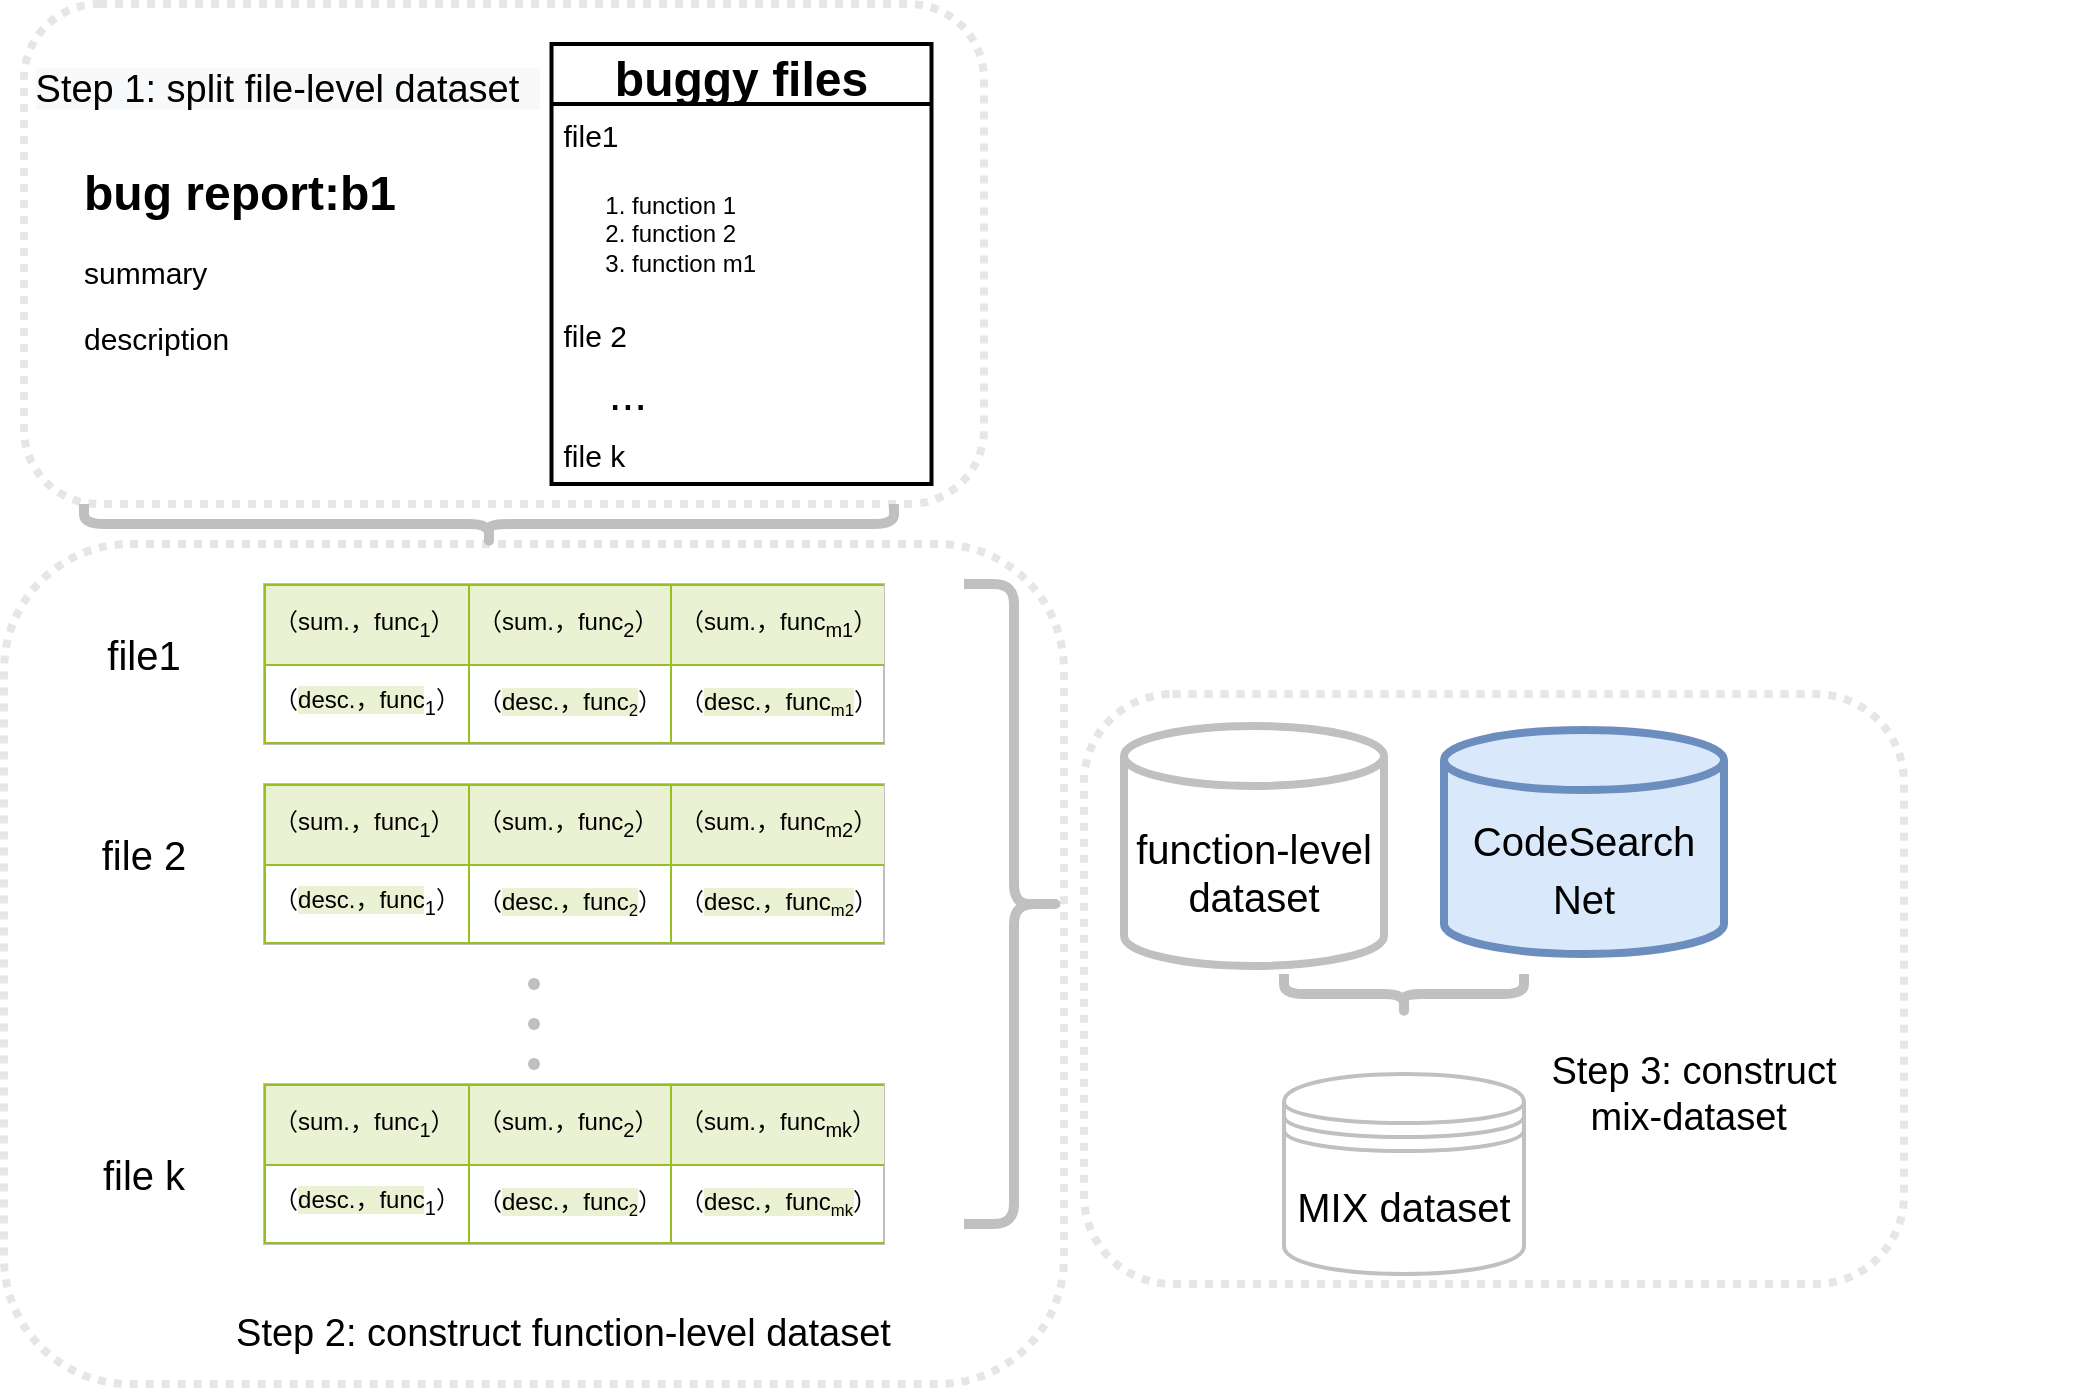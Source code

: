 <mxfile version="17.4.5" type="github">
  <diagram id="3iJP1sfMxHygBfhyYkdt" name="Page-1">
    <mxGraphModel dx="1018" dy="659" grid="1" gridSize="10" guides="1" tooltips="1" connect="1" arrows="1" fold="1" page="1" pageScale="1" pageWidth="827" pageHeight="1169" math="0" shadow="0">
      <root>
        <mxCell id="0" />
        <mxCell id="1" parent="0" />
        <mxCell id="OIvUyBo3cGYjElYjQeIf-8" value="" style="rounded=1;whiteSpace=wrap;html=1;fontSize=19;strokeWidth=4;dashed=1;dashPattern=1 1;strokeColor=#E6E6E6;" parent="1" vertex="1">
          <mxGeometry x="620" y="495" width="410" height="295" as="geometry" />
        </mxCell>
        <mxCell id="OIvUyBo3cGYjElYjQeIf-7" value="" style="rounded=1;whiteSpace=wrap;html=1;fontSize=19;strokeWidth=4;dashed=1;dashPattern=1 1;strokeColor=#E6E6E6;" parent="1" vertex="1">
          <mxGeometry x="80" y="420" width="530" height="420" as="geometry" />
        </mxCell>
        <mxCell id="OIvUyBo3cGYjElYjQeIf-5" value="" style="rounded=1;whiteSpace=wrap;html=1;fontSize=19;strokeWidth=4;dashed=1;dashPattern=1 1;strokeColor=#E6E6E6;" parent="1" vertex="1">
          <mxGeometry x="90" y="150" width="480" height="250" as="geometry" />
        </mxCell>
        <mxCell id="fC_Yfo43gk2nKa_LuNKN-1" value="&lt;h1&gt;bug report:b1&lt;/h1&gt;&lt;p style=&quot;font-size: 15px&quot;&gt;&lt;font style=&quot;font-size: 15px&quot;&gt;summary&lt;/font&gt;&lt;/p&gt;&lt;p style=&quot;font-size: 15px&quot;&gt;&lt;font style=&quot;font-size: 15px&quot;&gt;description&lt;/font&gt;&lt;/p&gt;" style="text;html=1;strokeColor=none;fillColor=none;spacing=5;spacingTop=-20;whiteSpace=wrap;overflow=hidden;rounded=0;" parent="1" vertex="1">
          <mxGeometry x="115" y="225" width="170" height="120" as="geometry" />
        </mxCell>
        <mxCell id="fC_Yfo43gk2nKa_LuNKN-2" value="buggy files" style="swimlane;fontStyle=1;childLayout=stackLayout;horizontal=1;startSize=30;horizontalStack=0;resizeParent=1;resizeParentMax=0;resizeLast=0;collapsible=1;marginBottom=0;fontSize=24;strokeWidth=2;" parent="1" vertex="1">
          <mxGeometry x="353.75" y="170" width="190" height="220" as="geometry" />
        </mxCell>
        <mxCell id="fC_Yfo43gk2nKa_LuNKN-3" value="file1" style="text;strokeColor=none;fillColor=none;align=left;verticalAlign=middle;spacingLeft=4;spacingRight=4;overflow=hidden;points=[[0,0.5],[1,0.5]];portConstraint=eastwest;rotatable=0;fontSize=15;" parent="fC_Yfo43gk2nKa_LuNKN-2" vertex="1">
          <mxGeometry y="30" width="190" height="30" as="geometry" />
        </mxCell>
        <mxCell id="fC_Yfo43gk2nKa_LuNKN-33" value="&lt;ol&gt;&lt;li&gt;function 1&lt;/li&gt;&lt;li&gt;&lt;span&gt;function 2&lt;/span&gt;&lt;br&gt;&lt;/li&gt;&lt;li&gt;&lt;span&gt;function m1&lt;/span&gt;&lt;br&gt;&lt;/li&gt;&lt;/ol&gt;" style="text;strokeColor=none;fillColor=none;html=1;whiteSpace=wrap;verticalAlign=middle;overflow=hidden;rounded=0;fontFamily=Helvetica;fontSize=12;fontColor=default;spacing=0;" parent="fC_Yfo43gk2nKa_LuNKN-2" vertex="1">
          <mxGeometry y="60" width="190" height="70" as="geometry" />
        </mxCell>
        <mxCell id="fC_Yfo43gk2nKa_LuNKN-4" value="file 2" style="text;strokeColor=none;fillColor=none;align=left;verticalAlign=middle;spacingLeft=4;spacingRight=4;overflow=hidden;points=[[0,0.5],[1,0.5]];portConstraint=eastwest;rotatable=0;fontSize=15;" parent="fC_Yfo43gk2nKa_LuNKN-2" vertex="1">
          <mxGeometry y="130" width="190" height="30" as="geometry" />
        </mxCell>
        <mxCell id="NLRoEtg7jLxnmpzM5d12-2" value="&amp;nbsp; &amp;nbsp; &amp;nbsp; &lt;font style=&quot;font-size: 23px&quot;&gt;&amp;nbsp;...&lt;/font&gt;" style="text;html=1;strokeColor=none;fillColor=none;align=left;verticalAlign=middle;whiteSpace=wrap;rounded=0;fontColor=#000000;" vertex="1" parent="fC_Yfo43gk2nKa_LuNKN-2">
          <mxGeometry y="160" width="190" height="30" as="geometry" />
        </mxCell>
        <mxCell id="fC_Yfo43gk2nKa_LuNKN-5" value="file k" style="text;strokeColor=none;fillColor=none;align=left;verticalAlign=middle;spacingLeft=4;spacingRight=4;overflow=hidden;points=[[0,0.5],[1,0.5]];portConstraint=eastwest;rotatable=0;fontSize=15;" parent="fC_Yfo43gk2nKa_LuNKN-2" vertex="1">
          <mxGeometry y="190" width="190" height="30" as="geometry" />
        </mxCell>
        <mxCell id="fC_Yfo43gk2nKa_LuNKN-11" value="&lt;table border=&quot;1&quot; width=&quot;100%&quot; cellpadding=&quot;4&quot; style=&quot;width: 100% ; height: 100% ; border-collapse: collapse&quot;&gt;&lt;tbody&gt;&lt;tr style=&quot;background-color: #eaf2d3 ; border: 1px solid #98bf21&quot;&gt;&lt;td&gt;（sum.，func&lt;sub&gt;1&lt;/sub&gt;）&lt;/td&gt;&lt;td&gt;（sum.，func&lt;sub&gt;2&lt;/sub&gt;）&lt;br&gt;&lt;/td&gt;&lt;td&gt;（sum.，func&lt;sub&gt;m1&lt;/sub&gt;）&lt;br&gt;&lt;/td&gt;&lt;/tr&gt;&lt;tr style=&quot;border: 1px solid #98bf21&quot;&gt;&lt;td&gt;（&lt;span style=&quot;background-color: rgb(234 , 242 , 211)&quot;&gt;desc.，func&lt;/span&gt;&lt;sub&gt;1&lt;/sub&gt;）&lt;/td&gt;&lt;td&gt;（&lt;span style=&quot;background-color: rgb(234 , 242 , 211)&quot;&gt;desc.，func&lt;span style=&quot;font-size: 10px&quot;&gt;&lt;sub&gt;2&lt;/sub&gt;&lt;/span&gt;&lt;/span&gt;）&lt;br&gt;&lt;/td&gt;&lt;td&gt;（&lt;span style=&quot;background-color: rgb(234 , 242 , 211)&quot;&gt;desc.，func&lt;span style=&quot;font-size: 10px&quot;&gt;&lt;sub&gt;m1&lt;/sub&gt;&lt;/span&gt;&lt;/span&gt;）&lt;br&gt;&lt;/td&gt;&lt;/tr&gt;&lt;/tbody&gt;&lt;/table&gt;" style="text;html=1;strokeColor=#c0c0c0;fillColor=#ffffff;overflow=fill;rounded=0;flipV=0;flipH=1;" parent="1" vertex="1">
          <mxGeometry x="210" y="440" width="310" height="80" as="geometry" />
        </mxCell>
        <mxCell id="fC_Yfo43gk2nKa_LuNKN-17" value="" style="shape=curlyBracket;whiteSpace=wrap;html=1;rounded=1;fontFamily=Helvetica;fontSize=12;fontColor=default;strokeColor=#c0c0c0;fillColor=#ffffff;gradientColor=none;rotation=-90;strokeWidth=5;" parent="1" vertex="1">
          <mxGeometry x="312.5" y="207.5" width="20" height="405" as="geometry" />
        </mxCell>
        <mxCell id="fC_Yfo43gk2nKa_LuNKN-18" value="&lt;font style=&quot;font-size: 20px&quot;&gt;file1&lt;/font&gt;" style="text;html=1;strokeColor=none;fillColor=none;align=center;verticalAlign=middle;whiteSpace=wrap;rounded=0;fontFamily=Helvetica;fontSize=12;fontColor=default;" parent="1" vertex="1">
          <mxGeometry x="120" y="460" width="60" height="30" as="geometry" />
        </mxCell>
        <mxCell id="fC_Yfo43gk2nKa_LuNKN-20" value="&lt;font style=&quot;font-size: 20px&quot;&gt;file 2&lt;/font&gt;" style="text;html=1;strokeColor=none;fillColor=none;align=center;verticalAlign=middle;whiteSpace=wrap;rounded=0;fontFamily=Helvetica;fontSize=12;fontColor=default;" parent="1" vertex="1">
          <mxGeometry x="120" y="560" width="60" height="30" as="geometry" />
        </mxCell>
        <mxCell id="fC_Yfo43gk2nKa_LuNKN-22" value="" style="shape=waypoint;sketch=0;fillStyle=solid;size=6;pointerEvents=1;points=[];fillColor=none;resizable=0;rotatable=0;perimeter=centerPerimeter;snapToPoint=1;rounded=0;fontFamily=Helvetica;fontSize=12;fontColor=default;strokeColor=#c0c0c0;html=1;" parent="1" vertex="1">
          <mxGeometry x="325" y="640" width="40" height="40" as="geometry" />
        </mxCell>
        <mxCell id="fC_Yfo43gk2nKa_LuNKN-23" value="" style="shape=waypoint;sketch=0;fillStyle=solid;size=6;pointerEvents=1;points=[];fillColor=none;resizable=0;rotatable=0;perimeter=centerPerimeter;snapToPoint=1;rounded=0;fontFamily=Helvetica;fontSize=12;fontColor=default;strokeColor=#c0c0c0;html=1;" parent="1" vertex="1">
          <mxGeometry x="325" y="660" width="40" height="40" as="geometry" />
        </mxCell>
        <mxCell id="fC_Yfo43gk2nKa_LuNKN-24" value="" style="shape=waypoint;sketch=0;fillStyle=solid;size=6;pointerEvents=1;points=[];fillColor=none;resizable=0;rotatable=0;perimeter=centerPerimeter;snapToPoint=1;rounded=0;fontFamily=Helvetica;fontSize=12;fontColor=default;strokeColor=#c0c0c0;html=1;" parent="1" vertex="1">
          <mxGeometry x="325" y="620" width="40" height="40" as="geometry" />
        </mxCell>
        <mxCell id="fC_Yfo43gk2nKa_LuNKN-25" value="" style="shape=curlyBracket;whiteSpace=wrap;html=1;rounded=1;fontFamily=Helvetica;fontSize=12;fontColor=default;strokeColor=#c0c0c0;fillColor=#ffffff;gradientColor=none;rotation=-180;strokeWidth=5;" parent="1" vertex="1">
          <mxGeometry x="560" y="440" width="50" height="320" as="geometry" />
        </mxCell>
        <mxCell id="fC_Yfo43gk2nKa_LuNKN-27" value="&lt;font style=&quot;font-size: 20px&quot;&gt;file k&lt;/font&gt;" style="text;html=1;strokeColor=none;fillColor=none;align=center;verticalAlign=middle;whiteSpace=wrap;rounded=0;fontFamily=Helvetica;fontSize=12;fontColor=default;" parent="1" vertex="1">
          <mxGeometry x="120" y="720" width="60" height="30" as="geometry" />
        </mxCell>
        <mxCell id="fC_Yfo43gk2nKa_LuNKN-28" value="&lt;font style=&quot;font-size: 20px&quot;&gt;function-level dataset&lt;/font&gt;" style="shape=cylinder3;whiteSpace=wrap;html=1;boundedLbl=1;backgroundOutline=1;size=15;rounded=0;fontFamily=Helvetica;fontSize=12;fontColor=default;strokeColor=#c0c0c0;strokeWidth=4;fillColor=#ffffff;gradientColor=none;" parent="1" vertex="1">
          <mxGeometry x="640" y="511" width="130" height="120" as="geometry" />
        </mxCell>
        <mxCell id="fC_Yfo43gk2nKa_LuNKN-34" value="&lt;font style=&quot;font-size: 20px&quot;&gt;CodeSearch&lt;br&gt;Net&lt;/font&gt;" style="shape=cylinder3;whiteSpace=wrap;html=1;boundedLbl=1;backgroundOutline=1;size=15;rounded=0;fontFamily=Helvetica;fontSize=24;strokeColor=#6c8ebf;strokeWidth=4;fillColor=#dae8fc;" parent="1" vertex="1">
          <mxGeometry x="800" y="513" width="140" height="112" as="geometry" />
        </mxCell>
        <mxCell id="fC_Yfo43gk2nKa_LuNKN-35" value="" style="shape=curlyBracket;whiteSpace=wrap;html=1;rounded=1;fontFamily=Helvetica;fontSize=13;fontColor=default;strokeColor=#c0c0c0;strokeWidth=5;fillColor=#ffffff;gradientColor=none;rotation=-90;" parent="1" vertex="1">
          <mxGeometry x="770" y="585" width="20" height="120" as="geometry" />
        </mxCell>
        <mxCell id="fC_Yfo43gk2nKa_LuNKN-36" value="&lt;font style=&quot;font-size: 20px&quot;&gt;MIX dataset&lt;/font&gt;" style="shape=datastore;whiteSpace=wrap;html=1;rounded=0;fontFamily=Helvetica;fontSize=13;fontColor=default;strokeColor=#c0c0c0;strokeWidth=2;fillColor=#ffffff;gradientColor=none;" parent="1" vertex="1">
          <mxGeometry x="720" y="685" width="120" height="100" as="geometry" />
        </mxCell>
        <mxCell id="OIvUyBo3cGYjElYjQeIf-1" value="&lt;table border=&quot;1&quot; width=&quot;100%&quot; cellpadding=&quot;4&quot; style=&quot;width: 100% ; height: 100% ; border-collapse: collapse&quot;&gt;&lt;tbody&gt;&lt;tr style=&quot;background-color: #eaf2d3 ; border: 1px solid #98bf21&quot;&gt;&lt;td&gt;（sum.，func&lt;sub&gt;1&lt;/sub&gt;）&lt;/td&gt;&lt;td&gt;（sum.，func&lt;sub&gt;2&lt;/sub&gt;）&lt;br&gt;&lt;/td&gt;&lt;td&gt;（sum.，func&lt;sub&gt;m2&lt;/sub&gt;）&lt;br&gt;&lt;/td&gt;&lt;/tr&gt;&lt;tr style=&quot;border: 1px solid #98bf21&quot;&gt;&lt;td&gt;（&lt;span style=&quot;background-color: rgb(234 , 242 , 211)&quot;&gt;desc.，func&lt;/span&gt;&lt;sub&gt;1&lt;/sub&gt;）&lt;/td&gt;&lt;td&gt;（&lt;span style=&quot;background-color: rgb(234 , 242 , 211)&quot;&gt;desc.，func&lt;span style=&quot;font-size: 10px&quot;&gt;&lt;sub&gt;2&lt;/sub&gt;&lt;/span&gt;&lt;/span&gt;）&lt;br&gt;&lt;/td&gt;&lt;td&gt;（&lt;span style=&quot;background-color: rgb(234 , 242 , 211)&quot;&gt;desc.，func&lt;span style=&quot;font-size: 10px&quot;&gt;&lt;sub&gt;m2&lt;/sub&gt;&lt;/span&gt;&lt;/span&gt;）&lt;br&gt;&lt;/td&gt;&lt;/tr&gt;&lt;/tbody&gt;&lt;/table&gt;" style="text;html=1;strokeColor=#c0c0c0;fillColor=#ffffff;overflow=fill;rounded=0;flipV=0;flipH=1;" parent="1" vertex="1">
          <mxGeometry x="210" y="540" width="310" height="80" as="geometry" />
        </mxCell>
        <mxCell id="OIvUyBo3cGYjElYjQeIf-2" value="&lt;table border=&quot;1&quot; width=&quot;100%&quot; cellpadding=&quot;4&quot; style=&quot;width: 100% ; height: 100% ; border-collapse: collapse&quot;&gt;&lt;tbody&gt;&lt;tr style=&quot;background-color: #eaf2d3 ; border: 1px solid #98bf21&quot;&gt;&lt;td&gt;（sum.，func&lt;sub&gt;1&lt;/sub&gt;）&lt;/td&gt;&lt;td&gt;（sum.，func&lt;sub&gt;2&lt;/sub&gt;）&lt;br&gt;&lt;/td&gt;&lt;td&gt;（sum.，func&lt;sub&gt;mk&lt;/sub&gt;）&lt;br&gt;&lt;/td&gt;&lt;/tr&gt;&lt;tr style=&quot;border: 1px solid #98bf21&quot;&gt;&lt;td&gt;（&lt;span style=&quot;background-color: rgb(234 , 242 , 211)&quot;&gt;desc.，func&lt;/span&gt;&lt;sub&gt;1&lt;/sub&gt;）&lt;/td&gt;&lt;td&gt;（&lt;span style=&quot;background-color: rgb(234 , 242 , 211)&quot;&gt;desc.，func&lt;span style=&quot;font-size: 10px&quot;&gt;&lt;sub&gt;2&lt;/sub&gt;&lt;/span&gt;&lt;/span&gt;）&lt;br&gt;&lt;/td&gt;&lt;td&gt;（&lt;span style=&quot;background-color: rgb(234 , 242 , 211)&quot;&gt;desc.，func&lt;span style=&quot;font-size: 10px&quot;&gt;&lt;sub&gt;mk&lt;/sub&gt;&lt;/span&gt;&lt;/span&gt;）&lt;br&gt;&lt;/td&gt;&lt;/tr&gt;&lt;/tbody&gt;&lt;/table&gt;" style="text;html=1;strokeColor=#c0c0c0;fillColor=#ffffff;overflow=fill;rounded=0;flipV=0;flipH=1;" parent="1" vertex="1">
          <mxGeometry x="210" y="690" width="310" height="80" as="geometry" />
        </mxCell>
        <mxCell id="OIvUyBo3cGYjElYjQeIf-3" value="&lt;font style=&quot;font-size: 19px&quot;&gt;Step 2: construct function-level dataset&amp;nbsp;&amp;nbsp;&lt;/font&gt;" style="text;html=1;strokeColor=none;fillColor=none;align=center;verticalAlign=middle;whiteSpace=wrap;rounded=0;" parent="1" vertex="1">
          <mxGeometry x="131.25" y="800" width="467.5" height="30" as="geometry" />
        </mxCell>
        <mxCell id="OIvUyBo3cGYjElYjQeIf-4" value="&lt;font style=&quot;font-size: 19px&quot;&gt;Step 3: construct &lt;br&gt;mix-dataset&amp;nbsp;&lt;/font&gt;" style="text;html=1;strokeColor=none;fillColor=none;align=center;verticalAlign=middle;whiteSpace=wrap;rounded=0;" parent="1" vertex="1">
          <mxGeometry x="730" y="680" width="390" height="30" as="geometry" />
        </mxCell>
        <mxCell id="OIvUyBo3cGYjElYjQeIf-6" value="&lt;span style=&quot;color: rgb(0 , 0 , 0) ; font-family: &amp;#34;helvetica&amp;#34; ; font-size: 19px ; font-style: normal ; font-weight: 400 ; letter-spacing: normal ; text-align: center ; text-indent: 0px ; text-transform: none ; word-spacing: 0px ; background-color: rgb(248 , 249 , 250) ; display: inline ; float: none&quot;&gt;Step 1: split file-level dataset&amp;nbsp;&amp;nbsp;&lt;/span&gt;" style="text;html=1;strokeColor=none;fillColor=none;align=center;verticalAlign=middle;whiteSpace=wrap;rounded=0;dashed=1;dashPattern=1 1;fontSize=19;" parent="1" vertex="1">
          <mxGeometry x="90" y="177.5" width="263.75" height="30" as="geometry" />
        </mxCell>
      </root>
    </mxGraphModel>
  </diagram>
</mxfile>
